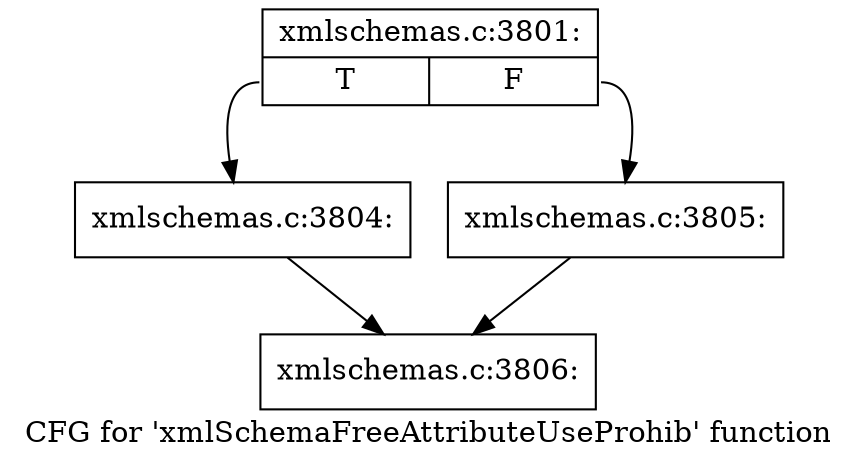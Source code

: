digraph "CFG for 'xmlSchemaFreeAttributeUseProhib' function" {
	label="CFG for 'xmlSchemaFreeAttributeUseProhib' function";

	Node0x55d025db79b0 [shape=record,label="{xmlschemas.c:3801:|{<s0>T|<s1>F}}"];
	Node0x55d025db79b0:s0 -> Node0x55d025db6410;
	Node0x55d025db79b0:s1 -> Node0x55d025db6460;
	Node0x55d025db6410 [shape=record,label="{xmlschemas.c:3804:}"];
	Node0x55d025db6410 -> Node0x55d025db7a00;
	Node0x55d025db6460 [shape=record,label="{xmlschemas.c:3805:}"];
	Node0x55d025db6460 -> Node0x55d025db7a00;
	Node0x55d025db7a00 [shape=record,label="{xmlschemas.c:3806:}"];
}

